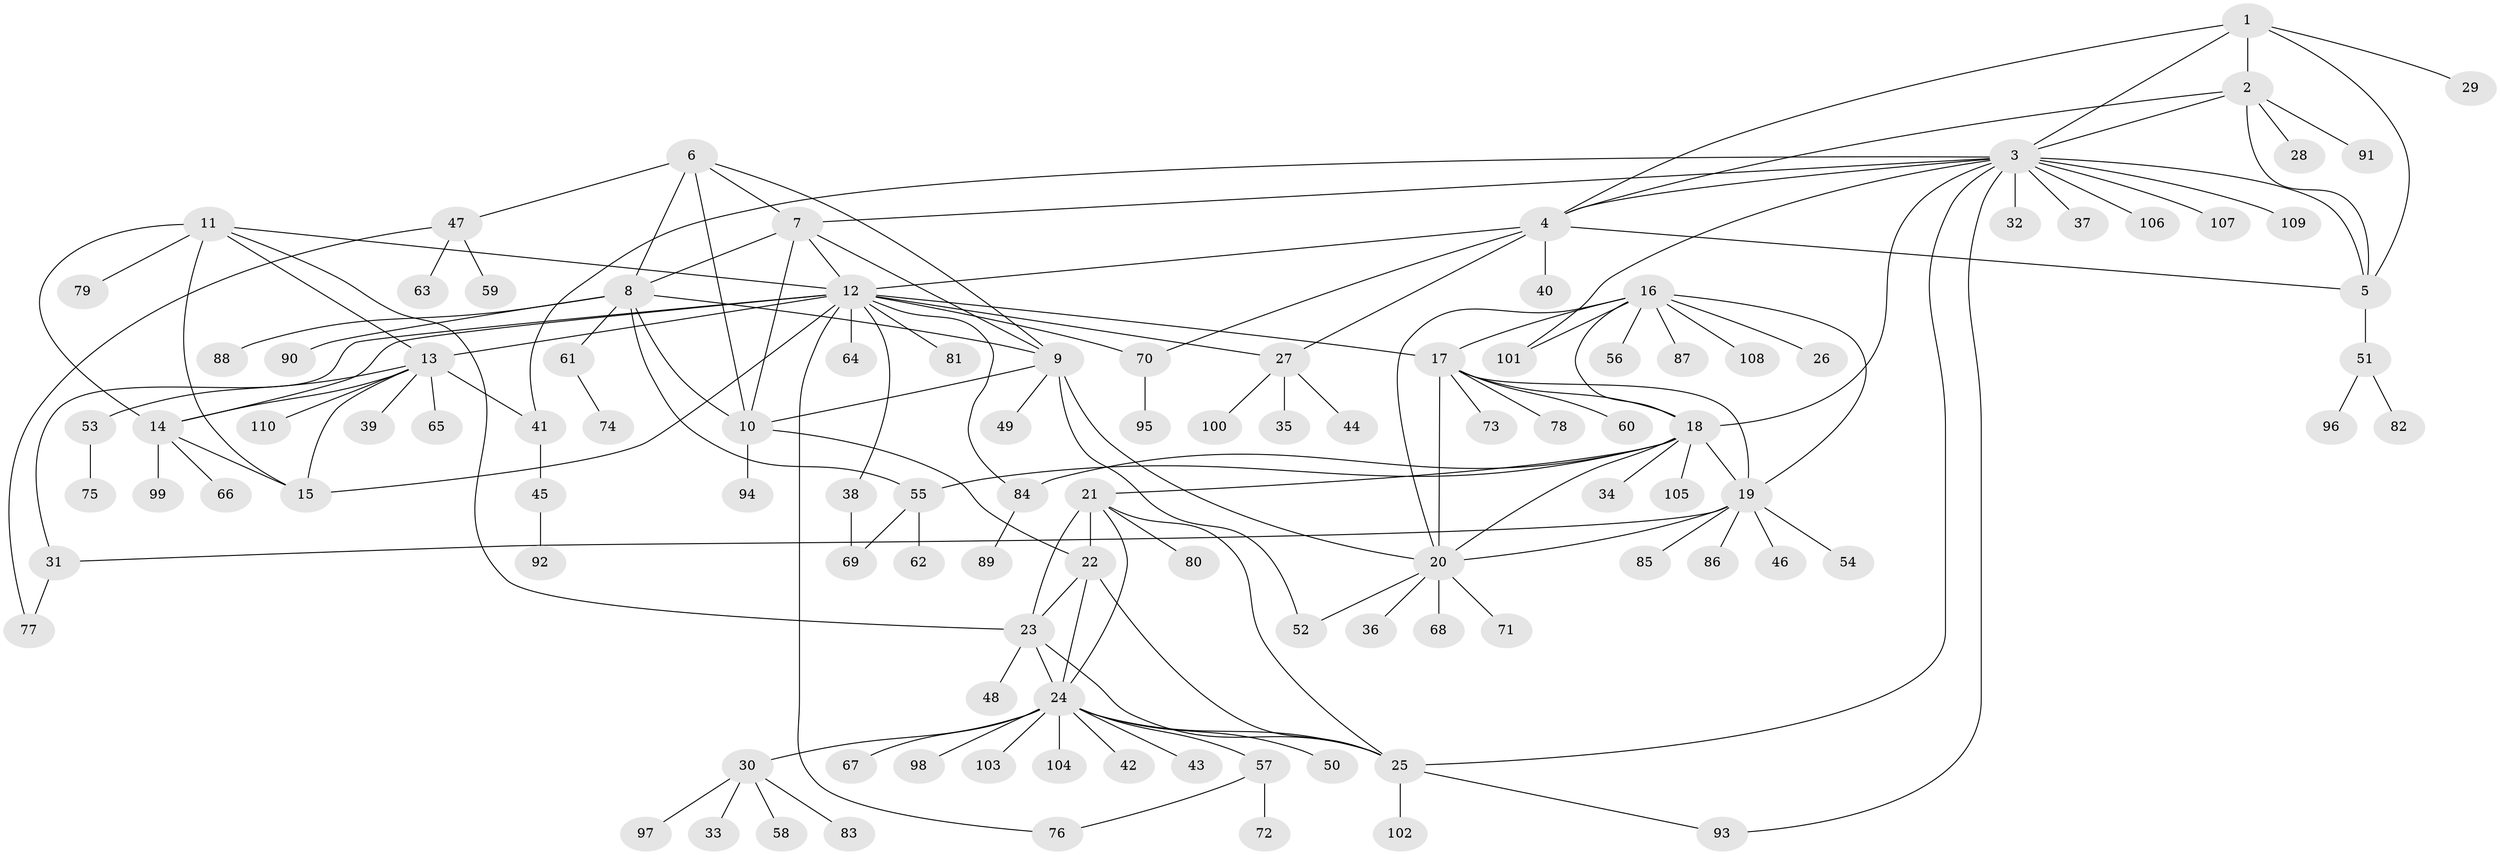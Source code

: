 // coarse degree distribution, {10: 0.029411764705882353, 1: 0.17647058823529413, 6: 0.14705882352941177, 5: 0.20588235294117646, 4: 0.08823529411764706, 12: 0.029411764705882353, 3: 0.08823529411764706, 2: 0.23529411764705882}
// Generated by graph-tools (version 1.1) at 2025/52/03/04/25 22:52:10]
// undirected, 110 vertices, 157 edges
graph export_dot {
  node [color=gray90,style=filled];
  1;
  2;
  3;
  4;
  5;
  6;
  7;
  8;
  9;
  10;
  11;
  12;
  13;
  14;
  15;
  16;
  17;
  18;
  19;
  20;
  21;
  22;
  23;
  24;
  25;
  26;
  27;
  28;
  29;
  30;
  31;
  32;
  33;
  34;
  35;
  36;
  37;
  38;
  39;
  40;
  41;
  42;
  43;
  44;
  45;
  46;
  47;
  48;
  49;
  50;
  51;
  52;
  53;
  54;
  55;
  56;
  57;
  58;
  59;
  60;
  61;
  62;
  63;
  64;
  65;
  66;
  67;
  68;
  69;
  70;
  71;
  72;
  73;
  74;
  75;
  76;
  77;
  78;
  79;
  80;
  81;
  82;
  83;
  84;
  85;
  86;
  87;
  88;
  89;
  90;
  91;
  92;
  93;
  94;
  95;
  96;
  97;
  98;
  99;
  100;
  101;
  102;
  103;
  104;
  105;
  106;
  107;
  108;
  109;
  110;
  1 -- 2;
  1 -- 3;
  1 -- 4;
  1 -- 5;
  1 -- 29;
  2 -- 3;
  2 -- 4;
  2 -- 5;
  2 -- 28;
  2 -- 91;
  3 -- 4;
  3 -- 5;
  3 -- 7;
  3 -- 18;
  3 -- 25;
  3 -- 32;
  3 -- 37;
  3 -- 41;
  3 -- 93;
  3 -- 101;
  3 -- 106;
  3 -- 107;
  3 -- 109;
  4 -- 5;
  4 -- 12;
  4 -- 27;
  4 -- 40;
  4 -- 70;
  5 -- 51;
  6 -- 7;
  6 -- 8;
  6 -- 9;
  6 -- 10;
  6 -- 47;
  7 -- 8;
  7 -- 9;
  7 -- 10;
  7 -- 12;
  8 -- 9;
  8 -- 10;
  8 -- 55;
  8 -- 61;
  8 -- 88;
  8 -- 90;
  9 -- 10;
  9 -- 20;
  9 -- 49;
  9 -- 52;
  10 -- 22;
  10 -- 94;
  11 -- 12;
  11 -- 13;
  11 -- 14;
  11 -- 15;
  11 -- 23;
  11 -- 79;
  12 -- 13;
  12 -- 14;
  12 -- 15;
  12 -- 17;
  12 -- 27;
  12 -- 31;
  12 -- 38;
  12 -- 64;
  12 -- 70;
  12 -- 76;
  12 -- 81;
  12 -- 84;
  13 -- 14;
  13 -- 15;
  13 -- 39;
  13 -- 41;
  13 -- 53;
  13 -- 65;
  13 -- 110;
  14 -- 15;
  14 -- 66;
  14 -- 99;
  16 -- 17;
  16 -- 18;
  16 -- 19;
  16 -- 20;
  16 -- 26;
  16 -- 56;
  16 -- 87;
  16 -- 101;
  16 -- 108;
  17 -- 18;
  17 -- 19;
  17 -- 20;
  17 -- 60;
  17 -- 73;
  17 -- 78;
  18 -- 19;
  18 -- 20;
  18 -- 21;
  18 -- 34;
  18 -- 55;
  18 -- 84;
  18 -- 105;
  19 -- 20;
  19 -- 31;
  19 -- 46;
  19 -- 54;
  19 -- 85;
  19 -- 86;
  20 -- 36;
  20 -- 52;
  20 -- 68;
  20 -- 71;
  21 -- 22;
  21 -- 23;
  21 -- 24;
  21 -- 25;
  21 -- 80;
  22 -- 23;
  22 -- 24;
  22 -- 25;
  23 -- 24;
  23 -- 25;
  23 -- 48;
  24 -- 25;
  24 -- 30;
  24 -- 42;
  24 -- 43;
  24 -- 50;
  24 -- 57;
  24 -- 67;
  24 -- 98;
  24 -- 103;
  24 -- 104;
  25 -- 93;
  25 -- 102;
  27 -- 35;
  27 -- 44;
  27 -- 100;
  30 -- 33;
  30 -- 58;
  30 -- 83;
  30 -- 97;
  31 -- 77;
  38 -- 69;
  41 -- 45;
  45 -- 92;
  47 -- 59;
  47 -- 63;
  47 -- 77;
  51 -- 82;
  51 -- 96;
  53 -- 75;
  55 -- 62;
  55 -- 69;
  57 -- 72;
  57 -- 76;
  61 -- 74;
  70 -- 95;
  84 -- 89;
}
